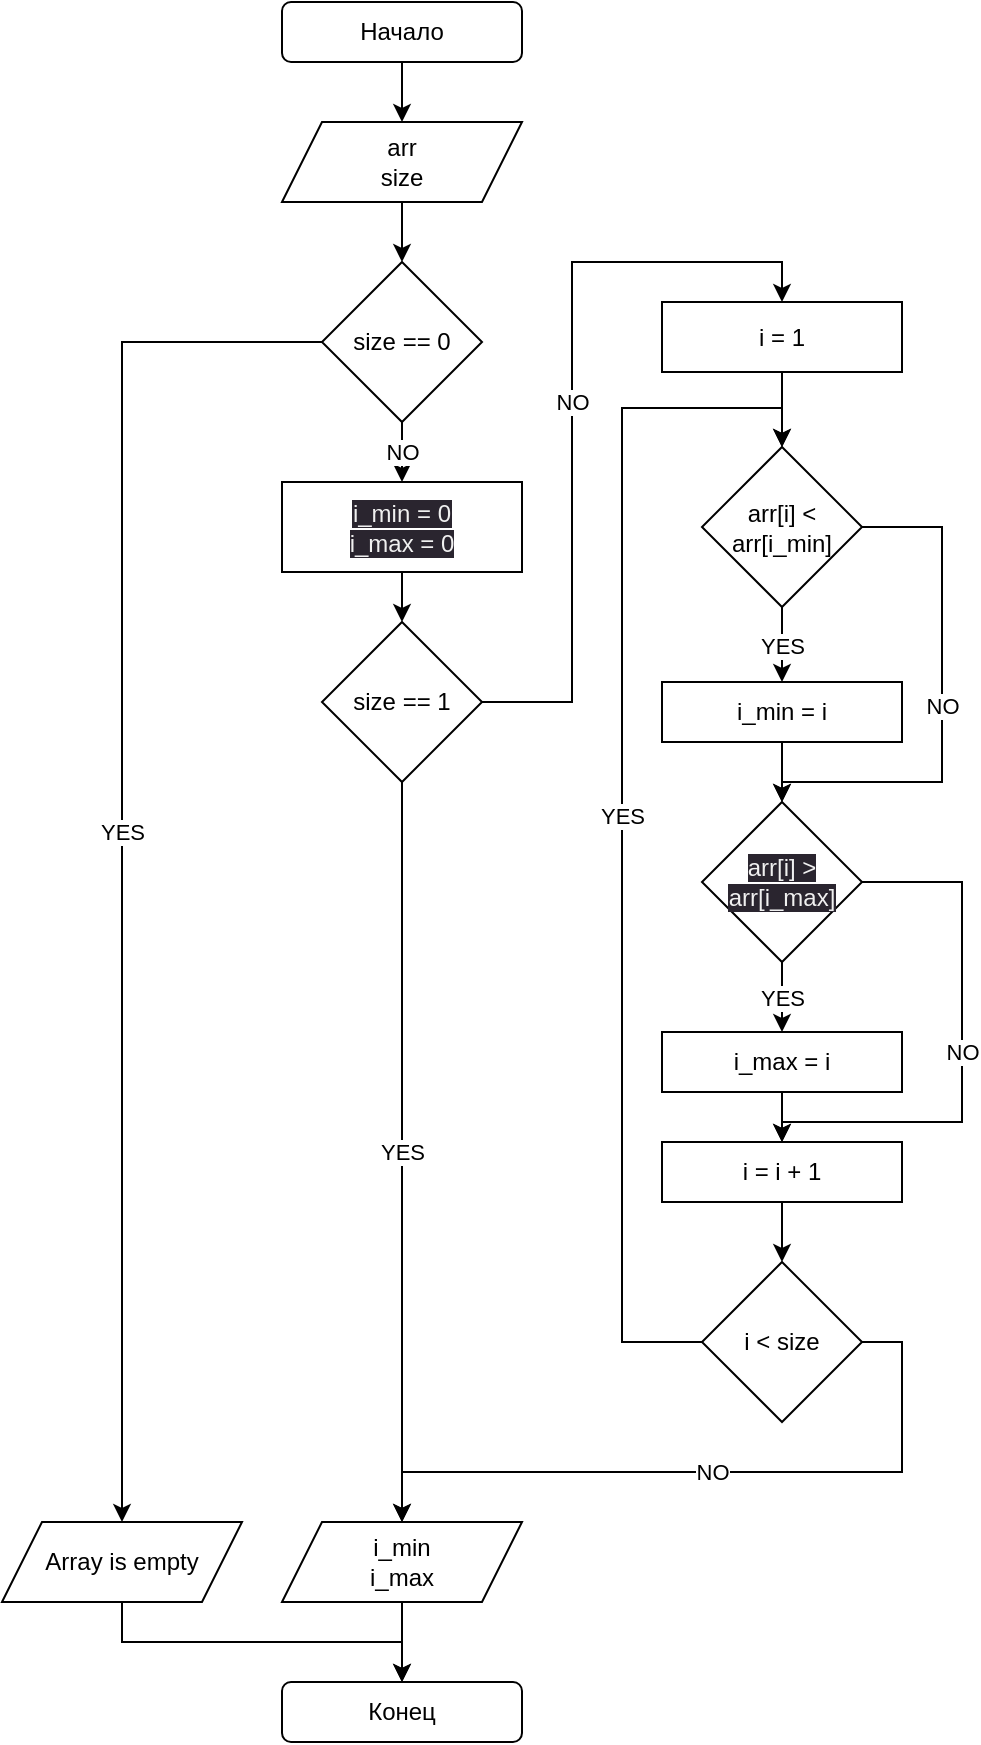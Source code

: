 <mxfile version="21.3.2" type="device">
  <diagram name="Page-1" id="RR8BZvh3TAiUtwOvaZK5">
    <mxGraphModel dx="954" dy="648" grid="1" gridSize="10" guides="1" tooltips="1" connect="1" arrows="1" fold="1" page="1" pageScale="1" pageWidth="827" pageHeight="1169" math="0" shadow="0">
      <root>
        <mxCell id="0" />
        <mxCell id="1" parent="0" />
        <mxCell id="hOIY0sYTS03fcbI9g5KX-4" style="edgeStyle=orthogonalEdgeStyle;rounded=0;orthogonalLoop=1;jettySize=auto;html=1;exitX=0.5;exitY=1;exitDx=0;exitDy=0;" edge="1" parent="1" source="hOIY0sYTS03fcbI9g5KX-2" target="hOIY0sYTS03fcbI9g5KX-5">
          <mxGeometry relative="1" as="geometry">
            <mxPoint x="380" y="100" as="targetPoint" />
          </mxGeometry>
        </mxCell>
        <mxCell id="hOIY0sYTS03fcbI9g5KX-2" value="Начало" style="rounded=1;whiteSpace=wrap;html=1;" vertex="1" parent="1">
          <mxGeometry x="320" y="40" width="120" height="30" as="geometry" />
        </mxCell>
        <mxCell id="hOIY0sYTS03fcbI9g5KX-3" value="Конец" style="rounded=1;whiteSpace=wrap;html=1;" vertex="1" parent="1">
          <mxGeometry x="320" y="880" width="120" height="30" as="geometry" />
        </mxCell>
        <mxCell id="hOIY0sYTS03fcbI9g5KX-11" style="edgeStyle=orthogonalEdgeStyle;rounded=0;orthogonalLoop=1;jettySize=auto;html=1;exitX=0.5;exitY=1;exitDx=0;exitDy=0;entryX=0.5;entryY=0;entryDx=0;entryDy=0;" edge="1" parent="1" source="hOIY0sYTS03fcbI9g5KX-5" target="hOIY0sYTS03fcbI9g5KX-7">
          <mxGeometry relative="1" as="geometry" />
        </mxCell>
        <mxCell id="hOIY0sYTS03fcbI9g5KX-5" value="arr&lt;br&gt;size" style="shape=parallelogram;perimeter=parallelogramPerimeter;whiteSpace=wrap;html=1;fixedSize=1;" vertex="1" parent="1">
          <mxGeometry x="320" y="100" width="120" height="40" as="geometry" />
        </mxCell>
        <mxCell id="hOIY0sYTS03fcbI9g5KX-28" style="edgeStyle=orthogonalEdgeStyle;rounded=0;orthogonalLoop=1;jettySize=auto;html=1;exitX=0.5;exitY=1;exitDx=0;exitDy=0;entryX=0.5;entryY=0;entryDx=0;entryDy=0;" edge="1" parent="1" source="hOIY0sYTS03fcbI9g5KX-6" target="hOIY0sYTS03fcbI9g5KX-27">
          <mxGeometry relative="1" as="geometry" />
        </mxCell>
        <mxCell id="hOIY0sYTS03fcbI9g5KX-6" value="i = 1" style="rounded=0;whiteSpace=wrap;html=1;" vertex="1" parent="1">
          <mxGeometry x="510" y="190" width="120" height="35" as="geometry" />
        </mxCell>
        <mxCell id="hOIY0sYTS03fcbI9g5KX-9" value="YES" style="edgeStyle=orthogonalEdgeStyle;rounded=0;orthogonalLoop=1;jettySize=auto;html=1;exitX=0;exitY=0.5;exitDx=0;exitDy=0;entryX=0.5;entryY=0;entryDx=0;entryDy=0;" edge="1" parent="1" source="hOIY0sYTS03fcbI9g5KX-7" target="hOIY0sYTS03fcbI9g5KX-8">
          <mxGeometry relative="1" as="geometry">
            <mxPoint x="210" y="170" as="targetPoint" />
          </mxGeometry>
        </mxCell>
        <mxCell id="hOIY0sYTS03fcbI9g5KX-23" value="NO" style="edgeStyle=orthogonalEdgeStyle;rounded=0;orthogonalLoop=1;jettySize=auto;html=1;exitX=0.5;exitY=1;exitDx=0;exitDy=0;entryX=0.5;entryY=0;entryDx=0;entryDy=0;" edge="1" parent="1" source="hOIY0sYTS03fcbI9g5KX-7" target="hOIY0sYTS03fcbI9g5KX-21">
          <mxGeometry relative="1" as="geometry" />
        </mxCell>
        <mxCell id="hOIY0sYTS03fcbI9g5KX-7" value="size == 0" style="rhombus;whiteSpace=wrap;html=1;" vertex="1" parent="1">
          <mxGeometry x="340" y="170" width="80" height="80" as="geometry" />
        </mxCell>
        <mxCell id="hOIY0sYTS03fcbI9g5KX-48" style="edgeStyle=orthogonalEdgeStyle;rounded=0;orthogonalLoop=1;jettySize=auto;html=1;exitX=0.5;exitY=1;exitDx=0;exitDy=0;entryX=0.5;entryY=0;entryDx=0;entryDy=0;" edge="1" parent="1" source="hOIY0sYTS03fcbI9g5KX-8" target="hOIY0sYTS03fcbI9g5KX-3">
          <mxGeometry relative="1" as="geometry">
            <Array as="points">
              <mxPoint x="240" y="860" />
              <mxPoint x="380" y="860" />
            </Array>
          </mxGeometry>
        </mxCell>
        <mxCell id="hOIY0sYTS03fcbI9g5KX-8" value="Array is empty" style="shape=parallelogram;perimeter=parallelogramPerimeter;whiteSpace=wrap;html=1;fixedSize=1;" vertex="1" parent="1">
          <mxGeometry x="180" y="800" width="120" height="40" as="geometry" />
        </mxCell>
        <mxCell id="hOIY0sYTS03fcbI9g5KX-20" value="NO" style="edgeStyle=orthogonalEdgeStyle;rounded=0;orthogonalLoop=1;jettySize=auto;html=1;exitX=1;exitY=0.5;exitDx=0;exitDy=0;entryX=0.5;entryY=0;entryDx=0;entryDy=0;" edge="1" parent="1" source="hOIY0sYTS03fcbI9g5KX-12" target="hOIY0sYTS03fcbI9g5KX-6">
          <mxGeometry relative="1" as="geometry" />
        </mxCell>
        <mxCell id="hOIY0sYTS03fcbI9g5KX-46" value="YES" style="edgeStyle=orthogonalEdgeStyle;rounded=0;orthogonalLoop=1;jettySize=auto;html=1;exitX=0.5;exitY=1;exitDx=0;exitDy=0;entryX=0.5;entryY=0;entryDx=0;entryDy=0;" edge="1" parent="1" source="hOIY0sYTS03fcbI9g5KX-12" target="hOIY0sYTS03fcbI9g5KX-15">
          <mxGeometry relative="1" as="geometry">
            <Array as="points">
              <mxPoint x="380" y="710" />
              <mxPoint x="380" y="710" />
            </Array>
          </mxGeometry>
        </mxCell>
        <mxCell id="hOIY0sYTS03fcbI9g5KX-12" value="size == 1" style="rhombus;whiteSpace=wrap;html=1;" vertex="1" parent="1">
          <mxGeometry x="340" y="350" width="80" height="80" as="geometry" />
        </mxCell>
        <mxCell id="hOIY0sYTS03fcbI9g5KX-25" style="edgeStyle=orthogonalEdgeStyle;rounded=0;orthogonalLoop=1;jettySize=auto;html=1;exitX=0.5;exitY=1;exitDx=0;exitDy=0;entryX=0.5;entryY=0;entryDx=0;entryDy=0;" edge="1" parent="1" source="hOIY0sYTS03fcbI9g5KX-15" target="hOIY0sYTS03fcbI9g5KX-3">
          <mxGeometry relative="1" as="geometry" />
        </mxCell>
        <mxCell id="hOIY0sYTS03fcbI9g5KX-15" value="i_min&lt;br&gt;i_max" style="shape=parallelogram;perimeter=parallelogramPerimeter;whiteSpace=wrap;html=1;fixedSize=1;" vertex="1" parent="1">
          <mxGeometry x="320" y="800" width="120" height="40" as="geometry" />
        </mxCell>
        <mxCell id="hOIY0sYTS03fcbI9g5KX-24" style="edgeStyle=orthogonalEdgeStyle;rounded=0;orthogonalLoop=1;jettySize=auto;html=1;exitX=0.5;exitY=1;exitDx=0;exitDy=0;entryX=0.5;entryY=0;entryDx=0;entryDy=0;" edge="1" parent="1" source="hOIY0sYTS03fcbI9g5KX-21" target="hOIY0sYTS03fcbI9g5KX-12">
          <mxGeometry relative="1" as="geometry" />
        </mxCell>
        <mxCell id="hOIY0sYTS03fcbI9g5KX-21" value="&lt;span style=&quot;color: rgb(240, 240, 240); font-family: Helvetica; font-size: 12px; font-style: normal; font-variant-ligatures: normal; font-variant-caps: normal; font-weight: 400; letter-spacing: normal; orphans: 2; text-align: center; text-indent: 0px; text-transform: none; widows: 2; word-spacing: 0px; -webkit-text-stroke-width: 0px; background-color: rgb(42, 37, 47); text-decoration-thickness: initial; text-decoration-style: initial; text-decoration-color: initial; float: none; display: inline !important;&quot;&gt;i_min = 0&lt;/span&gt;&lt;br style=&quot;border-color: rgb(0, 0, 0); color: rgb(240, 240, 240); font-family: Helvetica; font-size: 12px; font-style: normal; font-variant-ligatures: normal; font-variant-caps: normal; font-weight: 400; letter-spacing: normal; orphans: 2; text-align: center; text-indent: 0px; text-transform: none; widows: 2; word-spacing: 0px; -webkit-text-stroke-width: 0px; background-color: rgb(42, 37, 47); text-decoration-thickness: initial; text-decoration-style: initial; text-decoration-color: initial;&quot;&gt;&lt;span style=&quot;color: rgb(240, 240, 240); font-family: Helvetica; font-size: 12px; font-style: normal; font-variant-ligatures: normal; font-variant-caps: normal; font-weight: 400; letter-spacing: normal; orphans: 2; text-align: center; text-indent: 0px; text-transform: none; widows: 2; word-spacing: 0px; -webkit-text-stroke-width: 0px; background-color: rgb(42, 37, 47); text-decoration-thickness: initial; text-decoration-style: initial; text-decoration-color: initial; float: none; display: inline !important;&quot;&gt;i_max = 0&lt;/span&gt;" style="rounded=0;whiteSpace=wrap;html=1;" vertex="1" parent="1">
          <mxGeometry x="320" y="280" width="120" height="45" as="geometry" />
        </mxCell>
        <mxCell id="hOIY0sYTS03fcbI9g5KX-30" value="YES" style="edgeStyle=orthogonalEdgeStyle;rounded=0;orthogonalLoop=1;jettySize=auto;html=1;exitX=0.5;exitY=1;exitDx=0;exitDy=0;entryX=0.5;entryY=0;entryDx=0;entryDy=0;" edge="1" parent="1" source="hOIY0sYTS03fcbI9g5KX-27" target="hOIY0sYTS03fcbI9g5KX-29">
          <mxGeometry relative="1" as="geometry" />
        </mxCell>
        <mxCell id="hOIY0sYTS03fcbI9g5KX-37" value="NO" style="edgeStyle=orthogonalEdgeStyle;rounded=0;orthogonalLoop=1;jettySize=auto;html=1;exitX=1;exitY=0.5;exitDx=0;exitDy=0;entryX=0.5;entryY=0;entryDx=0;entryDy=0;" edge="1" parent="1" source="hOIY0sYTS03fcbI9g5KX-27" target="hOIY0sYTS03fcbI9g5KX-31">
          <mxGeometry relative="1" as="geometry">
            <Array as="points">
              <mxPoint x="650" y="303" />
              <mxPoint x="650" y="430" />
              <mxPoint x="570" y="430" />
            </Array>
          </mxGeometry>
        </mxCell>
        <mxCell id="hOIY0sYTS03fcbI9g5KX-27" value="arr[i] &amp;lt; arr[i_min]" style="rhombus;whiteSpace=wrap;html=1;" vertex="1" parent="1">
          <mxGeometry x="530" y="262.5" width="80" height="80" as="geometry" />
        </mxCell>
        <mxCell id="hOIY0sYTS03fcbI9g5KX-33" style="edgeStyle=orthogonalEdgeStyle;rounded=0;orthogonalLoop=1;jettySize=auto;html=1;exitX=0.5;exitY=1;exitDx=0;exitDy=0;entryX=0.5;entryY=0;entryDx=0;entryDy=0;" edge="1" parent="1" source="hOIY0sYTS03fcbI9g5KX-29" target="hOIY0sYTS03fcbI9g5KX-31">
          <mxGeometry relative="1" as="geometry" />
        </mxCell>
        <mxCell id="hOIY0sYTS03fcbI9g5KX-29" value="i_min = i" style="rounded=0;whiteSpace=wrap;html=1;" vertex="1" parent="1">
          <mxGeometry x="510" y="380" width="120" height="30" as="geometry" />
        </mxCell>
        <mxCell id="hOIY0sYTS03fcbI9g5KX-36" value="YES" style="edgeStyle=orthogonalEdgeStyle;rounded=0;orthogonalLoop=1;jettySize=auto;html=1;exitX=0.5;exitY=1;exitDx=0;exitDy=0;entryX=0.5;entryY=0;entryDx=0;entryDy=0;" edge="1" parent="1" source="hOIY0sYTS03fcbI9g5KX-31" target="hOIY0sYTS03fcbI9g5KX-34">
          <mxGeometry relative="1" as="geometry" />
        </mxCell>
        <mxCell id="hOIY0sYTS03fcbI9g5KX-44" value="NO" style="edgeStyle=orthogonalEdgeStyle;rounded=0;orthogonalLoop=1;jettySize=auto;html=1;exitX=1;exitY=0.5;exitDx=0;exitDy=0;entryX=0.5;entryY=0;entryDx=0;entryDy=0;" edge="1" parent="1" source="hOIY0sYTS03fcbI9g5KX-31" target="hOIY0sYTS03fcbI9g5KX-40">
          <mxGeometry relative="1" as="geometry">
            <Array as="points">
              <mxPoint x="660" y="480" />
              <mxPoint x="660" y="600" />
              <mxPoint x="570" y="600" />
            </Array>
          </mxGeometry>
        </mxCell>
        <mxCell id="hOIY0sYTS03fcbI9g5KX-31" value="&lt;span style=&quot;color: rgb(240, 240, 240); font-family: Helvetica; font-size: 12px; font-style: normal; font-variant-ligatures: normal; font-variant-caps: normal; font-weight: 400; letter-spacing: normal; orphans: 2; text-align: center; text-indent: 0px; text-transform: none; widows: 2; word-spacing: 0px; -webkit-text-stroke-width: 0px; background-color: rgb(42, 37, 47); text-decoration-thickness: initial; text-decoration-style: initial; text-decoration-color: initial; float: none; display: inline !important;&quot;&gt;arr[i] &amp;gt; arr[i_max]&lt;/span&gt;" style="rhombus;whiteSpace=wrap;html=1;" vertex="1" parent="1">
          <mxGeometry x="530" y="440" width="80" height="80" as="geometry" />
        </mxCell>
        <mxCell id="hOIY0sYTS03fcbI9g5KX-41" style="edgeStyle=orthogonalEdgeStyle;rounded=0;orthogonalLoop=1;jettySize=auto;html=1;exitX=0.5;exitY=1;exitDx=0;exitDy=0;entryX=0.5;entryY=0;entryDx=0;entryDy=0;" edge="1" parent="1" source="hOIY0sYTS03fcbI9g5KX-34" target="hOIY0sYTS03fcbI9g5KX-40">
          <mxGeometry relative="1" as="geometry" />
        </mxCell>
        <mxCell id="hOIY0sYTS03fcbI9g5KX-34" value="i_max = i" style="rounded=0;whiteSpace=wrap;html=1;" vertex="1" parent="1">
          <mxGeometry x="510" y="555" width="120" height="30" as="geometry" />
        </mxCell>
        <mxCell id="hOIY0sYTS03fcbI9g5KX-43" value="YES" style="edgeStyle=orthogonalEdgeStyle;rounded=0;orthogonalLoop=1;jettySize=auto;html=1;exitX=0;exitY=0.5;exitDx=0;exitDy=0;entryX=0.5;entryY=0;entryDx=0;entryDy=0;" edge="1" parent="1" source="hOIY0sYTS03fcbI9g5KX-38" target="hOIY0sYTS03fcbI9g5KX-27">
          <mxGeometry relative="1" as="geometry">
            <Array as="points">
              <mxPoint x="490" y="710" />
              <mxPoint x="490" y="243" />
              <mxPoint x="570" y="243" />
            </Array>
          </mxGeometry>
        </mxCell>
        <mxCell id="hOIY0sYTS03fcbI9g5KX-45" value="NO" style="edgeStyle=orthogonalEdgeStyle;rounded=0;orthogonalLoop=1;jettySize=auto;html=1;exitX=1;exitY=0.5;exitDx=0;exitDy=0;entryX=0.5;entryY=0;entryDx=0;entryDy=0;" edge="1" parent="1" source="hOIY0sYTS03fcbI9g5KX-38" target="hOIY0sYTS03fcbI9g5KX-15">
          <mxGeometry relative="1" as="geometry" />
        </mxCell>
        <mxCell id="hOIY0sYTS03fcbI9g5KX-38" value="i &amp;lt; size" style="rhombus;whiteSpace=wrap;html=1;" vertex="1" parent="1">
          <mxGeometry x="530" y="670" width="80" height="80" as="geometry" />
        </mxCell>
        <mxCell id="hOIY0sYTS03fcbI9g5KX-42" style="edgeStyle=orthogonalEdgeStyle;rounded=0;orthogonalLoop=1;jettySize=auto;html=1;exitX=0.5;exitY=1;exitDx=0;exitDy=0;entryX=0.5;entryY=0;entryDx=0;entryDy=0;" edge="1" parent="1" source="hOIY0sYTS03fcbI9g5KX-40" target="hOIY0sYTS03fcbI9g5KX-38">
          <mxGeometry relative="1" as="geometry" />
        </mxCell>
        <mxCell id="hOIY0sYTS03fcbI9g5KX-40" value="i = i + 1" style="rounded=0;whiteSpace=wrap;html=1;" vertex="1" parent="1">
          <mxGeometry x="510" y="610" width="120" height="30" as="geometry" />
        </mxCell>
      </root>
    </mxGraphModel>
  </diagram>
</mxfile>
